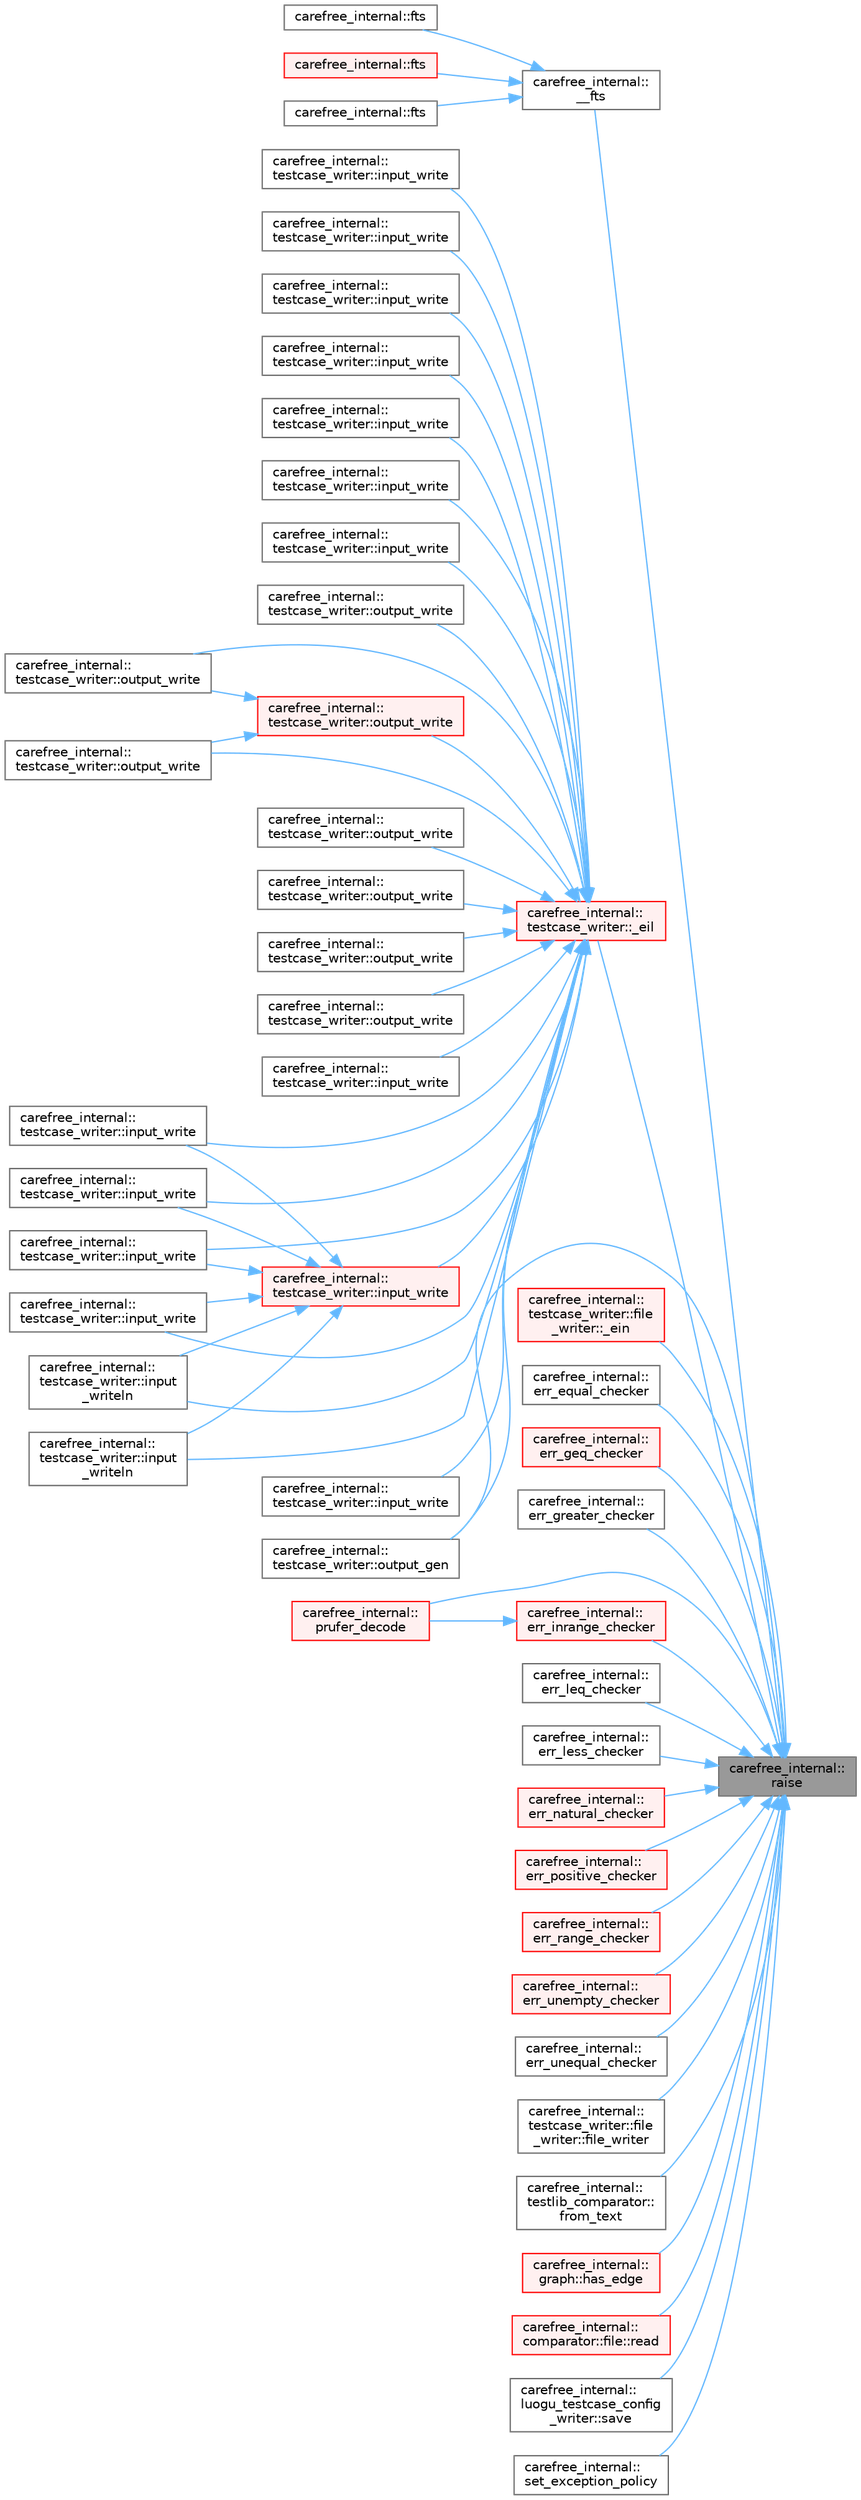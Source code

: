 digraph "carefree_internal::raise"
{
 // LATEX_PDF_SIZE
  bgcolor="transparent";
  edge [fontname=Helvetica,fontsize=10,labelfontname=Helvetica,labelfontsize=10];
  node [fontname=Helvetica,fontsize=10,shape=box,height=0.2,width=0.4];
  rankdir="RL";
  Node1 [id="Node000001",label="carefree_internal::\lraise",height=0.2,width=0.4,color="gray40", fillcolor="grey60", style="filled", fontcolor="black",tooltip=" "];
  Node1 -> Node2 [id="edge1_Node000001_Node000002",dir="back",color="steelblue1",style="solid",tooltip=" "];
  Node2 [id="Node000002",label="carefree_internal::\l__fts",height=0.2,width=0.4,color="grey40", fillcolor="white", style="filled",URL="$namespacecarefree__internal.html#ab59dd2f420df39f7a35fcf683435f21f",tooltip=" "];
  Node2 -> Node3 [id="edge2_Node000002_Node000003",dir="back",color="steelblue1",style="solid",tooltip=" "];
  Node3 [id="Node000003",label="carefree_internal::fts",height=0.2,width=0.4,color="grey40", fillcolor="white", style="filled",URL="$namespacecarefree__internal.html#afaacd4e5afa65d492f009f1670a8abd9",tooltip=" "];
  Node2 -> Node4 [id="edge3_Node000002_Node000004",dir="back",color="steelblue1",style="solid",tooltip=" "];
  Node4 [id="Node000004",label="carefree_internal::fts",height=0.2,width=0.4,color="red", fillcolor="#FFF0F0", style="filled",URL="$namespacecarefree__internal.html#ac4d74708fcc1b12fe463b4c2fb080c57",tooltip=" "];
  Node2 -> Node8 [id="edge4_Node000002_Node000008",dir="back",color="steelblue1",style="solid",tooltip=" "];
  Node8 [id="Node000008",label="carefree_internal::fts",height=0.2,width=0.4,color="grey40", fillcolor="white", style="filled",URL="$namespacecarefree__internal.html#abc6b41a837098d6c66f02ab40ec522ed",tooltip=" "];
  Node1 -> Node9 [id="edge5_Node000001_Node000009",dir="back",color="steelblue1",style="solid",tooltip=" "];
  Node9 [id="Node000009",label="carefree_internal::\ltestcase_writer::_eil",height=0.2,width=0.4,color="red", fillcolor="#FFF0F0", style="filled",URL="$classcarefree__internal_1_1testcase__writer.html#a4efd67f6088a7a57a96b86c04d12ec02",tooltip=" "];
  Node9 -> Node10 [id="edge6_Node000009_Node000010",dir="back",color="steelblue1",style="solid",tooltip=" "];
  Node10 [id="Node000010",label="carefree_internal::\ltestcase_writer::input_write",height=0.2,width=0.4,color="grey40", fillcolor="white", style="filled",URL="$classcarefree__internal_1_1testcase__writer.html#a21fbbb861b85d893c4882c4adcb389da",tooltip=" "];
  Node9 -> Node11 [id="edge7_Node000009_Node000011",dir="back",color="steelblue1",style="solid",tooltip=" "];
  Node11 [id="Node000011",label="carefree_internal::\ltestcase_writer::input_write",height=0.2,width=0.4,color="red", fillcolor="#FFF0F0", style="filled",URL="$classcarefree__internal_1_1testcase__writer.html#a0adef145717cfbd80822f5db341bb4f6",tooltip=" "];
  Node11 -> Node12 [id="edge8_Node000011_Node000012",dir="back",color="steelblue1",style="solid",tooltip=" "];
  Node12 [id="Node000012",label="carefree_internal::\ltestcase_writer::input_write",height=0.2,width=0.4,color="grey40", fillcolor="white", style="filled",URL="$classcarefree__internal_1_1testcase__writer.html#abad951b1c00f1b765d6f30ef505907b1",tooltip=" "];
  Node11 -> Node13 [id="edge9_Node000011_Node000013",dir="back",color="steelblue1",style="solid",tooltip=" "];
  Node13 [id="Node000013",label="carefree_internal::\ltestcase_writer::input_write",height=0.2,width=0.4,color="grey40", fillcolor="white", style="filled",URL="$classcarefree__internal_1_1testcase__writer.html#a16b87ccb68ecb897db9c28697337664b",tooltip=" "];
  Node11 -> Node14 [id="edge10_Node000011_Node000014",dir="back",color="steelblue1",style="solid",tooltip=" "];
  Node14 [id="Node000014",label="carefree_internal::\ltestcase_writer::input_write",height=0.2,width=0.4,color="grey40", fillcolor="white", style="filled",URL="$classcarefree__internal_1_1testcase__writer.html#a21a094a8ffa2b8c473979a86fc174ee1",tooltip=" "];
  Node11 -> Node15 [id="edge11_Node000011_Node000015",dir="back",color="steelblue1",style="solid",tooltip=" "];
  Node15 [id="Node000015",label="carefree_internal::\ltestcase_writer::input_write",height=0.2,width=0.4,color="grey40", fillcolor="white", style="filled",URL="$classcarefree__internal_1_1testcase__writer.html#a78457363080ec07f12bf95ea2451d47c",tooltip=" "];
  Node11 -> Node18 [id="edge12_Node000011_Node000018",dir="back",color="steelblue1",style="solid",tooltip=" "];
  Node18 [id="Node000018",label="carefree_internal::\ltestcase_writer::input\l_writeln",height=0.2,width=0.4,color="grey40", fillcolor="white", style="filled",URL="$classcarefree__internal_1_1testcase__writer.html#af0e55f89980c398c659778ebf53df9ff",tooltip=" "];
  Node11 -> Node17 [id="edge13_Node000011_Node000017",dir="back",color="steelblue1",style="solid",tooltip=" "];
  Node17 [id="Node000017",label="carefree_internal::\ltestcase_writer::input\l_writeln",height=0.2,width=0.4,color="grey40", fillcolor="white", style="filled",URL="$classcarefree__internal_1_1testcase__writer.html#a165516c9cfeca827999ddefb804a9e37",tooltip=" "];
  Node9 -> Node19 [id="edge14_Node000009_Node000019",dir="back",color="steelblue1",style="solid",tooltip=" "];
  Node19 [id="Node000019",label="carefree_internal::\ltestcase_writer::input_write",height=0.2,width=0.4,color="grey40", fillcolor="white", style="filled",URL="$classcarefree__internal_1_1testcase__writer.html#a7e217c024ca9e4bc1b71e2ac8fb21d5f",tooltip=" "];
  Node9 -> Node12 [id="edge15_Node000009_Node000012",dir="back",color="steelblue1",style="solid",tooltip=" "];
  Node9 -> Node13 [id="edge16_Node000009_Node000013",dir="back",color="steelblue1",style="solid",tooltip=" "];
  Node9 -> Node20 [id="edge17_Node000009_Node000020",dir="back",color="steelblue1",style="solid",tooltip=" "];
  Node20 [id="Node000020",label="carefree_internal::\ltestcase_writer::input_write",height=0.2,width=0.4,color="grey40", fillcolor="white", style="filled",URL="$classcarefree__internal_1_1testcase__writer.html#a9abf63bac8713b6031e5d39c3f80ff8e",tooltip=" "];
  Node9 -> Node21 [id="edge18_Node000009_Node000021",dir="back",color="steelblue1",style="solid",tooltip=" "];
  Node21 [id="Node000021",label="carefree_internal::\ltestcase_writer::input_write",height=0.2,width=0.4,color="grey40", fillcolor="white", style="filled",URL="$classcarefree__internal_1_1testcase__writer.html#a88ddb51fefceedd037e6d0997139d013",tooltip=" "];
  Node9 -> Node22 [id="edge19_Node000009_Node000022",dir="back",color="steelblue1",style="solid",tooltip=" "];
  Node22 [id="Node000022",label="carefree_internal::\ltestcase_writer::input_write",height=0.2,width=0.4,color="grey40", fillcolor="white", style="filled",URL="$classcarefree__internal_1_1testcase__writer.html#a664ed7ec53184e4392b1df775eb1772f",tooltip=" "];
  Node9 -> Node14 [id="edge20_Node000009_Node000014",dir="back",color="steelblue1",style="solid",tooltip=" "];
  Node9 -> Node23 [id="edge21_Node000009_Node000023",dir="back",color="steelblue1",style="solid",tooltip=" "];
  Node23 [id="Node000023",label="carefree_internal::\ltestcase_writer::input_write",height=0.2,width=0.4,color="grey40", fillcolor="white", style="filled",URL="$classcarefree__internal_1_1testcase__writer.html#a07cc93d2767277e04e78e37c2be56028",tooltip=" "];
  Node9 -> Node15 [id="edge22_Node000009_Node000015",dir="back",color="steelblue1",style="solid",tooltip=" "];
  Node9 -> Node24 [id="edge23_Node000009_Node000024",dir="back",color="steelblue1",style="solid",tooltip=" "];
  Node24 [id="Node000024",label="carefree_internal::\ltestcase_writer::input_write",height=0.2,width=0.4,color="grey40", fillcolor="white", style="filled",URL="$classcarefree__internal_1_1testcase__writer.html#a93781fd307bc670b0e9c34ab2b652189",tooltip=" "];
  Node9 -> Node25 [id="edge24_Node000009_Node000025",dir="back",color="steelblue1",style="solid",tooltip=" "];
  Node25 [id="Node000025",label="carefree_internal::\ltestcase_writer::input_write",height=0.2,width=0.4,color="grey40", fillcolor="white", style="filled",URL="$classcarefree__internal_1_1testcase__writer.html#a93e703acef2ede9ba78d99a2b4a1893e",tooltip=" "];
  Node9 -> Node26 [id="edge25_Node000009_Node000026",dir="back",color="steelblue1",style="solid",tooltip=" "];
  Node26 [id="Node000026",label="carefree_internal::\ltestcase_writer::input_write",height=0.2,width=0.4,color="grey40", fillcolor="white", style="filled",URL="$classcarefree__internal_1_1testcase__writer.html#ae90cb0deef6edf095d766182887939b2",tooltip=" "];
  Node9 -> Node18 [id="edge26_Node000009_Node000018",dir="back",color="steelblue1",style="solid",tooltip=" "];
  Node9 -> Node17 [id="edge27_Node000009_Node000017",dir="back",color="steelblue1",style="solid",tooltip=" "];
  Node9 -> Node27 [id="edge28_Node000009_Node000027",dir="back",color="steelblue1",style="solid",tooltip=" "];
  Node27 [id="Node000027",label="carefree_internal::\ltestcase_writer::output_gen",height=0.2,width=0.4,color="grey40", fillcolor="white", style="filled",URL="$classcarefree__internal_1_1testcase__writer.html#ae71d66a65b6dbacad727a6c5fa4450dc",tooltip=" "];
  Node9 -> Node28 [id="edge29_Node000009_Node000028",dir="back",color="steelblue1",style="solid",tooltip=" "];
  Node28 [id="Node000028",label="carefree_internal::\ltestcase_writer::output_write",height=0.2,width=0.4,color="grey40", fillcolor="white", style="filled",URL="$classcarefree__internal_1_1testcase__writer.html#a6808062941403ad031b25213d9825886",tooltip=" "];
  Node9 -> Node29 [id="edge30_Node000009_Node000029",dir="back",color="steelblue1",style="solid",tooltip=" "];
  Node29 [id="Node000029",label="carefree_internal::\ltestcase_writer::output_write",height=0.2,width=0.4,color="red", fillcolor="#FFF0F0", style="filled",URL="$classcarefree__internal_1_1testcase__writer.html#acdefa93a144edc0273f6b6be5b96d9be",tooltip=" "];
  Node29 -> Node30 [id="edge31_Node000029_Node000030",dir="back",color="steelblue1",style="solid",tooltip=" "];
  Node30 [id="Node000030",label="carefree_internal::\ltestcase_writer::output_write",height=0.2,width=0.4,color="grey40", fillcolor="white", style="filled",URL="$classcarefree__internal_1_1testcase__writer.html#ac8a93122467a6868588f52b958af493d",tooltip=" "];
  Node29 -> Node31 [id="edge32_Node000029_Node000031",dir="back",color="steelblue1",style="solid",tooltip=" "];
  Node31 [id="Node000031",label="carefree_internal::\ltestcase_writer::output_write",height=0.2,width=0.4,color="grey40", fillcolor="white", style="filled",URL="$classcarefree__internal_1_1testcase__writer.html#a441c785793f7bc60cd107c24fc15d8f3",tooltip=" "];
  Node9 -> Node37 [id="edge33_Node000009_Node000037",dir="back",color="steelblue1",style="solid",tooltip=" "];
  Node37 [id="Node000037",label="carefree_internal::\ltestcase_writer::output_write",height=0.2,width=0.4,color="grey40", fillcolor="white", style="filled",URL="$classcarefree__internal_1_1testcase__writer.html#a6d17762668ea8788f8fc6f3e50c1ac4b",tooltip=" "];
  Node9 -> Node30 [id="edge34_Node000009_Node000030",dir="back",color="steelblue1",style="solid",tooltip=" "];
  Node9 -> Node31 [id="edge35_Node000009_Node000031",dir="back",color="steelblue1",style="solid",tooltip=" "];
  Node9 -> Node38 [id="edge36_Node000009_Node000038",dir="back",color="steelblue1",style="solid",tooltip=" "];
  Node38 [id="Node000038",label="carefree_internal::\ltestcase_writer::output_write",height=0.2,width=0.4,color="grey40", fillcolor="white", style="filled",URL="$classcarefree__internal_1_1testcase__writer.html#ad033810e21b359a258577ef97d91384d",tooltip=" "];
  Node9 -> Node39 [id="edge37_Node000009_Node000039",dir="back",color="steelblue1",style="solid",tooltip=" "];
  Node39 [id="Node000039",label="carefree_internal::\ltestcase_writer::output_write",height=0.2,width=0.4,color="grey40", fillcolor="white", style="filled",URL="$classcarefree__internal_1_1testcase__writer.html#a59a56f7072c56e7506d7647c54d66fec",tooltip=" "];
  Node9 -> Node40 [id="edge38_Node000009_Node000040",dir="back",color="steelblue1",style="solid",tooltip=" "];
  Node40 [id="Node000040",label="carefree_internal::\ltestcase_writer::output_write",height=0.2,width=0.4,color="grey40", fillcolor="white", style="filled",URL="$classcarefree__internal_1_1testcase__writer.html#adabcb0e33b61fed20a14993780d62fed",tooltip=" "];
  Node1 -> Node45 [id="edge39_Node000001_Node000045",dir="back",color="steelblue1",style="solid",tooltip=" "];
  Node45 [id="Node000045",label="carefree_internal::\ltestcase_writer::file\l_writer::_ein",height=0.2,width=0.4,color="red", fillcolor="#FFF0F0", style="filled",URL="$classcarefree__internal_1_1testcase__writer_1_1file__writer.html#a804ad3e9e6bf724103913df80f220774",tooltip=" "];
  Node1 -> Node53 [id="edge40_Node000001_Node000053",dir="back",color="steelblue1",style="solid",tooltip=" "];
  Node53 [id="Node000053",label="carefree_internal::\lerr_equal_checker",height=0.2,width=0.4,color="grey40", fillcolor="white", style="filled",URL="$namespacecarefree__internal.html#a22e7ba8e90a4d16a236c1cf2c5fea5d5",tooltip=" "];
  Node1 -> Node54 [id="edge41_Node000001_Node000054",dir="back",color="steelblue1",style="solid",tooltip=" "];
  Node54 [id="Node000054",label="carefree_internal::\lerr_geq_checker",height=0.2,width=0.4,color="red", fillcolor="#FFF0F0", style="filled",URL="$namespacecarefree__internal.html#af770893a3e721ba8bc3182d92203e546",tooltip=" "];
  Node1 -> Node58 [id="edge42_Node000001_Node000058",dir="back",color="steelblue1",style="solid",tooltip=" "];
  Node58 [id="Node000058",label="carefree_internal::\lerr_greater_checker",height=0.2,width=0.4,color="grey40", fillcolor="white", style="filled",URL="$namespacecarefree__internal.html#aa0fa69c9401ca4d1e82f4134e4d29f27",tooltip=" "];
  Node1 -> Node59 [id="edge43_Node000001_Node000059",dir="back",color="steelblue1",style="solid",tooltip=" "];
  Node59 [id="Node000059",label="carefree_internal::\lerr_inrange_checker",height=0.2,width=0.4,color="red", fillcolor="#FFF0F0", style="filled",URL="$namespacecarefree__internal.html#ac0a9ffdfe180933b02d7f6d0b5c7366e",tooltip=" "];
  Node59 -> Node72 [id="edge44_Node000059_Node000072",dir="back",color="steelblue1",style="solid",tooltip=" "];
  Node72 [id="Node000072",label="carefree_internal::\lprufer_decode",height=0.2,width=0.4,color="red", fillcolor="#FFF0F0", style="filled",URL="$namespacecarefree__internal.html#af64a6a3d99b90dd3c9c702ca85ddd664",tooltip=" "];
  Node1 -> Node82 [id="edge45_Node000001_Node000082",dir="back",color="steelblue1",style="solid",tooltip=" "];
  Node82 [id="Node000082",label="carefree_internal::\lerr_leq_checker",height=0.2,width=0.4,color="grey40", fillcolor="white", style="filled",URL="$namespacecarefree__internal.html#a3c811dd3b89cbb72ead06f133fbedef4",tooltip=" "];
  Node1 -> Node83 [id="edge46_Node000001_Node000083",dir="back",color="steelblue1",style="solid",tooltip=" "];
  Node83 [id="Node000083",label="carefree_internal::\lerr_less_checker",height=0.2,width=0.4,color="grey40", fillcolor="white", style="filled",URL="$namespacecarefree__internal.html#a7b745bf1ea977f99adef504fcec559c5",tooltip=" "];
  Node1 -> Node84 [id="edge47_Node000001_Node000084",dir="back",color="steelblue1",style="solid",tooltip=" "];
  Node84 [id="Node000084",label="carefree_internal::\lerr_natural_checker",height=0.2,width=0.4,color="red", fillcolor="#FFF0F0", style="filled",URL="$namespacecarefree__internal.html#a31e3a4fde0cee8a58e4ac8be866060aa",tooltip=" "];
  Node1 -> Node87 [id="edge48_Node000001_Node000087",dir="back",color="steelblue1",style="solid",tooltip=" "];
  Node87 [id="Node000087",label="carefree_internal::\lerr_positive_checker",height=0.2,width=0.4,color="red", fillcolor="#FFF0F0", style="filled",URL="$namespacecarefree__internal.html#a48b2d6d5959aa283a1010c993015a815",tooltip=" "];
  Node1 -> Node94 [id="edge49_Node000001_Node000094",dir="back",color="steelblue1",style="solid",tooltip=" "];
  Node94 [id="Node000094",label="carefree_internal::\lerr_range_checker",height=0.2,width=0.4,color="red", fillcolor="#FFF0F0", style="filled",URL="$namespacecarefree__internal.html#a2462cbf3b9ed45075dac0a1a34d9e855",tooltip=" "];
  Node1 -> Node99 [id="edge50_Node000001_Node000099",dir="back",color="steelblue1",style="solid",tooltip=" "];
  Node99 [id="Node000099",label="carefree_internal::\lerr_unempty_checker",height=0.2,width=0.4,color="red", fillcolor="#FFF0F0", style="filled",URL="$namespacecarefree__internal.html#a3caf56c1bad1f2fc2428e06dad2dfd15",tooltip=" "];
  Node1 -> Node100 [id="edge51_Node000001_Node000100",dir="back",color="steelblue1",style="solid",tooltip=" "];
  Node100 [id="Node000100",label="carefree_internal::\lerr_unequal_checker",height=0.2,width=0.4,color="grey40", fillcolor="white", style="filled",URL="$namespacecarefree__internal.html#ad45381cae1707d3af8a4a74ee3347f74",tooltip=" "];
  Node1 -> Node101 [id="edge52_Node000001_Node000101",dir="back",color="steelblue1",style="solid",tooltip=" "];
  Node101 [id="Node000101",label="carefree_internal::\ltestcase_writer::file\l_writer::file_writer",height=0.2,width=0.4,color="grey40", fillcolor="white", style="filled",URL="$classcarefree__internal_1_1testcase__writer_1_1file__writer.html#a3e3877dbd5429e25f26569561672ffde",tooltip=" "];
  Node1 -> Node102 [id="edge53_Node000001_Node000102",dir="back",color="steelblue1",style="solid",tooltip=" "];
  Node102 [id="Node000102",label="carefree_internal::\ltestlib_comparator::\lfrom_text",height=0.2,width=0.4,color="grey40", fillcolor="white", style="filled",URL="$classcarefree__internal_1_1testlib__comparator.html#a0cdf2fb6e080df538e13a4fc4ae6ac07",tooltip=" "];
  Node1 -> Node103 [id="edge54_Node000001_Node000103",dir="back",color="steelblue1",style="solid",tooltip=" "];
  Node103 [id="Node000103",label="carefree_internal::\lgraph::has_edge",height=0.2,width=0.4,color="red", fillcolor="#FFF0F0", style="filled",URL="$classcarefree__internal_1_1graph.html#a14069d7f4ac48b856eb540db58002a8f",tooltip=" "];
  Node1 -> Node27 [id="edge55_Node000001_Node000027",dir="back",color="steelblue1",style="solid",tooltip=" "];
  Node1 -> Node72 [id="edge56_Node000001_Node000072",dir="back",color="steelblue1",style="solid",tooltip=" "];
  Node1 -> Node105 [id="edge57_Node000001_Node000105",dir="back",color="steelblue1",style="solid",tooltip=" "];
  Node105 [id="Node000105",label="carefree_internal::\lcomparator::file::read",height=0.2,width=0.4,color="red", fillcolor="#FFF0F0", style="filled",URL="$classcarefree__internal_1_1comparator_1_1file.html#acc8571d31fbbb76aa015b10cb761d6bc",tooltip=" "];
  Node1 -> Node107 [id="edge58_Node000001_Node000107",dir="back",color="steelblue1",style="solid",tooltip=" "];
  Node107 [id="Node000107",label="carefree_internal::\lluogu_testcase_config\l_writer::save",height=0.2,width=0.4,color="grey40", fillcolor="white", style="filled",URL="$classcarefree__internal_1_1luogu__testcase__config__writer.html#abf2c47934626545d08bffb369304c5fd",tooltip=" "];
  Node1 -> Node108 [id="edge59_Node000001_Node000108",dir="back",color="steelblue1",style="solid",tooltip=" "];
  Node108 [id="Node000108",label="carefree_internal::\lset_exception_policy",height=0.2,width=0.4,color="grey40", fillcolor="white", style="filled",URL="$namespacecarefree__internal.html#a1237a0dc4af4a0c60fa3428dc7559faf",tooltip=" "];
}
